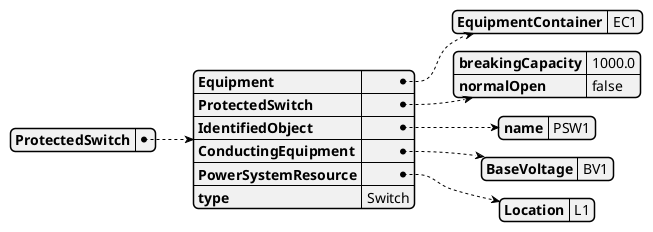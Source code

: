 @startjson
{
  "ProtectedSwitch": {
    "Equipment": {
      "EquipmentContainer": 
        "EC1"
      
    },
    "ProtectedSwitch": {
      "breakingCapacity": 
        "1000.0"
      ,
      "normalOpen": 
        "false"
      
    },
    "IdentifiedObject": {
      "name": 
        "PSW1"
      
    },
    "ConductingEquipment": {
      "BaseVoltage": 
        "BV1"
      
    },
    "PowerSystemResource": {
      "Location": 
        "L1"
      
    },
    "type": 
      "Switch"
    
  }
}
@endjson